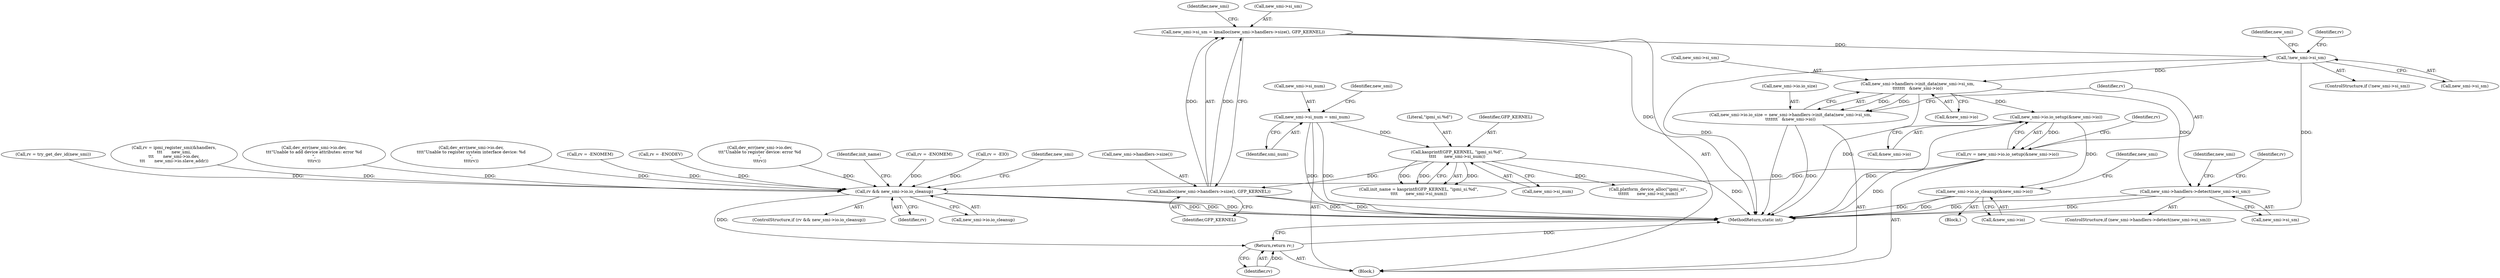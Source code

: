 digraph "0_linux_401e7e88d4ef80188ffa07095ac00456f901b8c4@API" {
"1000273" [label="(Call,new_smi->si_sm = kmalloc(new_smi->handlers->size(), GFP_KERNEL))"];
"1000277" [label="(Call,kmalloc(new_smi->handlers->size(), GFP_KERNEL))"];
"1000212" [label="(Call,kasprintf(GFP_KERNEL, \"ipmi_si.%d\",\n\t\t\t\t      new_smi->si_num))"];
"1000197" [label="(Call,new_smi->si_num = smi_num)"];
"1000281" [label="(Call,!new_smi->si_sm)"];
"1000297" [label="(Call,new_smi->handlers->init_data(new_smi->si_sm,\n\t\t\t\t\t\t\t   &new_smi->io))"];
"1000291" [label="(Call,new_smi->io.io_size = new_smi->handlers->init_data(new_smi->si_sm,\n\t\t\t\t\t\t\t   &new_smi->io))"];
"1000307" [label="(Call,new_smi->io.io_setup(&new_smi->io))"];
"1000305" [label="(Call,rv = new_smi->io.io_setup(&new_smi->io))"];
"1000579" [label="(Call,rv && new_smi->io.io_cleanup)"];
"1000601" [label="(Return,return rv;)"];
"1000587" [label="(Call,new_smi->io.io_cleanup(&new_smi->io))"];
"1000324" [label="(Call,new_smi->handlers->detect(new_smi->si_sm))"];
"1000305" [label="(Call,rv = new_smi->io.io_setup(&new_smi->io))"];
"1000342" [label="(Call,rv = -ENODEV)"];
"1000542" [label="(Call,dev_err(new_smi->io.dev,\n\t\t\t\"Unable to register device: error %d\n\",\n\t\t\trv))"];
"1000278" [label="(Call,new_smi->handlers->size())"];
"1000215" [label="(Call,new_smi->si_num)"];
"1000283" [label="(Identifier,new_smi)"];
"1000297" [label="(Call,new_smi->handlers->init_data(new_smi->si_sm,\n\t\t\t\t\t\t\t   &new_smi->io))"];
"1000301" [label="(Call,&new_smi->io)"];
"1000222" [label="(Call,platform_device_alloc(\"ipmi_si\",\n\t\t\t\t\t\t      new_smi->si_num))"];
"1000600" [label="(Identifier,init_name)"];
"1000235" [label="(Call,rv = -ENOMEM)"];
"1000294" [label="(Identifier,new_smi)"];
"1000348" [label="(Identifier,rv)"];
"1000291" [label="(Call,new_smi->io.io_size = new_smi->handlers->init_data(new_smi->si_sm,\n\t\t\t\t\t\t\t   &new_smi->io))"];
"1000581" [label="(Call,new_smi->io.io_cleanup)"];
"1000308" [label="(Call,&new_smi->io)"];
"1000279" [label="(Identifier,GFP_KERNEL)"];
"1000192" [label="(Call,rv = -EIO)"];
"1000590" [label="(Identifier,new_smi)"];
"1000347" [label="(Call,rv = try_get_dev_id(new_smi))"];
"1000578" [label="(ControlStructure,if (rv && new_smi->io.io_cleanup))"];
"1000213" [label="(Identifier,GFP_KERNEL)"];
"1000212" [label="(Call,kasprintf(GFP_KERNEL, \"ipmi_si.%d\",\n\t\t\t\t      new_smi->si_num))"];
"1000579" [label="(Call,rv && new_smi->io.io_cleanup)"];
"1000580" [label="(Identifier,rv)"];
"1000210" [label="(Call,init_name = kasprintf(GFP_KERNEL, \"ipmi_si.%d\",\n\t\t\t\t      new_smi->si_num))"];
"1000298" [label="(Call,new_smi->si_sm)"];
"1000313" [label="(Identifier,rv)"];
"1000588" [label="(Call,&new_smi->io)"];
"1000324" [label="(Call,new_smi->handlers->detect(new_smi->si_sm))"];
"1000280" [label="(ControlStructure,if (!new_smi->si_sm))"];
"1000601" [label="(Return,return rv;)"];
"1000325" [label="(Call,new_smi->si_sm)"];
"1000332" [label="(Identifier,new_smi)"];
"1000587" [label="(Call,new_smi->io.io_cleanup(&new_smi->io))"];
"1000201" [label="(Identifier,smi_num)"];
"1000523" [label="(Call,rv = ipmi_register_smi(&handlers,\n\t\t\t       new_smi,\n\t\t\t       new_smi->io.dev,\n\t\t\t       new_smi->io.slave_addr))"];
"1000509" [label="(Call,dev_err(new_smi->io.dev,\n\t\t\t\"Unable to add device attributes: error %d\n\",\n\t\t\trv))"];
"1000273" [label="(Call,new_smi->si_sm = kmalloc(new_smi->handlers->size(), GFP_KERNEL))"];
"1000281" [label="(Call,!new_smi->si_sm)"];
"1000214" [label="(Literal,\"ipmi_si.%d\")"];
"1000277" [label="(Call,kmalloc(new_smi->handlers->size(), GFP_KERNEL))"];
"1000323" [label="(ControlStructure,if (new_smi->handlers->detect(new_smi->si_sm)))"];
"1000282" [label="(Call,new_smi->si_sm)"];
"1000206" [label="(Identifier,new_smi)"];
"1000602" [label="(Identifier,rv)"];
"1000274" [label="(Call,new_smi->si_sm)"];
"1000306" [label="(Identifier,rv)"];
"1000603" [label="(MethodReturn,static int)"];
"1000287" [label="(Identifier,rv)"];
"1000197" [label="(Call,new_smi->si_num = smi_num)"];
"1000307" [label="(Call,new_smi->io.io_setup(&new_smi->io))"];
"1000586" [label="(Block,)"];
"1000198" [label="(Call,new_smi->si_num)"];
"1000475" [label="(Call,dev_err(new_smi->io.dev,\n\t\t\t\t\"Unable to register system interface device: %d\n\",\n\t\t\t\trv))"];
"1000286" [label="(Call,rv = -ENOMEM)"];
"1000595" [label="(Identifier,new_smi)"];
"1000113" [label="(Block,)"];
"1000292" [label="(Call,new_smi->io.io_size)"];
"1000273" -> "1000113"  [label="AST: "];
"1000273" -> "1000277"  [label="CFG: "];
"1000274" -> "1000273"  [label="AST: "];
"1000277" -> "1000273"  [label="AST: "];
"1000283" -> "1000273"  [label="CFG: "];
"1000273" -> "1000603"  [label="DDG: "];
"1000277" -> "1000273"  [label="DDG: "];
"1000277" -> "1000273"  [label="DDG: "];
"1000273" -> "1000281"  [label="DDG: "];
"1000277" -> "1000279"  [label="CFG: "];
"1000278" -> "1000277"  [label="AST: "];
"1000279" -> "1000277"  [label="AST: "];
"1000277" -> "1000603"  [label="DDG: "];
"1000277" -> "1000603"  [label="DDG: "];
"1000212" -> "1000277"  [label="DDG: "];
"1000212" -> "1000210"  [label="AST: "];
"1000212" -> "1000215"  [label="CFG: "];
"1000213" -> "1000212"  [label="AST: "];
"1000214" -> "1000212"  [label="AST: "];
"1000215" -> "1000212"  [label="AST: "];
"1000210" -> "1000212"  [label="CFG: "];
"1000212" -> "1000603"  [label="DDG: "];
"1000212" -> "1000210"  [label="DDG: "];
"1000212" -> "1000210"  [label="DDG: "];
"1000212" -> "1000210"  [label="DDG: "];
"1000197" -> "1000212"  [label="DDG: "];
"1000212" -> "1000222"  [label="DDG: "];
"1000197" -> "1000113"  [label="AST: "];
"1000197" -> "1000201"  [label="CFG: "];
"1000198" -> "1000197"  [label="AST: "];
"1000201" -> "1000197"  [label="AST: "];
"1000206" -> "1000197"  [label="CFG: "];
"1000197" -> "1000603"  [label="DDG: "];
"1000197" -> "1000603"  [label="DDG: "];
"1000281" -> "1000280"  [label="AST: "];
"1000281" -> "1000282"  [label="CFG: "];
"1000282" -> "1000281"  [label="AST: "];
"1000287" -> "1000281"  [label="CFG: "];
"1000294" -> "1000281"  [label="CFG: "];
"1000281" -> "1000603"  [label="DDG: "];
"1000281" -> "1000603"  [label="DDG: "];
"1000281" -> "1000297"  [label="DDG: "];
"1000297" -> "1000291"  [label="AST: "];
"1000297" -> "1000301"  [label="CFG: "];
"1000298" -> "1000297"  [label="AST: "];
"1000301" -> "1000297"  [label="AST: "];
"1000291" -> "1000297"  [label="CFG: "];
"1000297" -> "1000603"  [label="DDG: "];
"1000297" -> "1000291"  [label="DDG: "];
"1000297" -> "1000291"  [label="DDG: "];
"1000297" -> "1000307"  [label="DDG: "];
"1000297" -> "1000324"  [label="DDG: "];
"1000291" -> "1000113"  [label="AST: "];
"1000292" -> "1000291"  [label="AST: "];
"1000306" -> "1000291"  [label="CFG: "];
"1000291" -> "1000603"  [label="DDG: "];
"1000291" -> "1000603"  [label="DDG: "];
"1000307" -> "1000305"  [label="AST: "];
"1000307" -> "1000308"  [label="CFG: "];
"1000308" -> "1000307"  [label="AST: "];
"1000305" -> "1000307"  [label="CFG: "];
"1000307" -> "1000603"  [label="DDG: "];
"1000307" -> "1000305"  [label="DDG: "];
"1000307" -> "1000587"  [label="DDG: "];
"1000305" -> "1000113"  [label="AST: "];
"1000306" -> "1000305"  [label="AST: "];
"1000313" -> "1000305"  [label="CFG: "];
"1000305" -> "1000603"  [label="DDG: "];
"1000305" -> "1000579"  [label="DDG: "];
"1000579" -> "1000578"  [label="AST: "];
"1000579" -> "1000580"  [label="CFG: "];
"1000579" -> "1000581"  [label="CFG: "];
"1000580" -> "1000579"  [label="AST: "];
"1000581" -> "1000579"  [label="AST: "];
"1000590" -> "1000579"  [label="CFG: "];
"1000600" -> "1000579"  [label="CFG: "];
"1000579" -> "1000603"  [label="DDG: "];
"1000579" -> "1000603"  [label="DDG: "];
"1000579" -> "1000603"  [label="DDG: "];
"1000523" -> "1000579"  [label="DDG: "];
"1000235" -> "1000579"  [label="DDG: "];
"1000342" -> "1000579"  [label="DDG: "];
"1000286" -> "1000579"  [label="DDG: "];
"1000347" -> "1000579"  [label="DDG: "];
"1000509" -> "1000579"  [label="DDG: "];
"1000192" -> "1000579"  [label="DDG: "];
"1000542" -> "1000579"  [label="DDG: "];
"1000475" -> "1000579"  [label="DDG: "];
"1000579" -> "1000601"  [label="DDG: "];
"1000601" -> "1000113"  [label="AST: "];
"1000601" -> "1000602"  [label="CFG: "];
"1000602" -> "1000601"  [label="AST: "];
"1000603" -> "1000601"  [label="CFG: "];
"1000601" -> "1000603"  [label="DDG: "];
"1000602" -> "1000601"  [label="DDG: "];
"1000587" -> "1000586"  [label="AST: "];
"1000587" -> "1000588"  [label="CFG: "];
"1000588" -> "1000587"  [label="AST: "];
"1000595" -> "1000587"  [label="CFG: "];
"1000587" -> "1000603"  [label="DDG: "];
"1000587" -> "1000603"  [label="DDG: "];
"1000324" -> "1000323"  [label="AST: "];
"1000324" -> "1000325"  [label="CFG: "];
"1000325" -> "1000324"  [label="AST: "];
"1000332" -> "1000324"  [label="CFG: "];
"1000348" -> "1000324"  [label="CFG: "];
"1000324" -> "1000603"  [label="DDG: "];
"1000324" -> "1000603"  [label="DDG: "];
}
